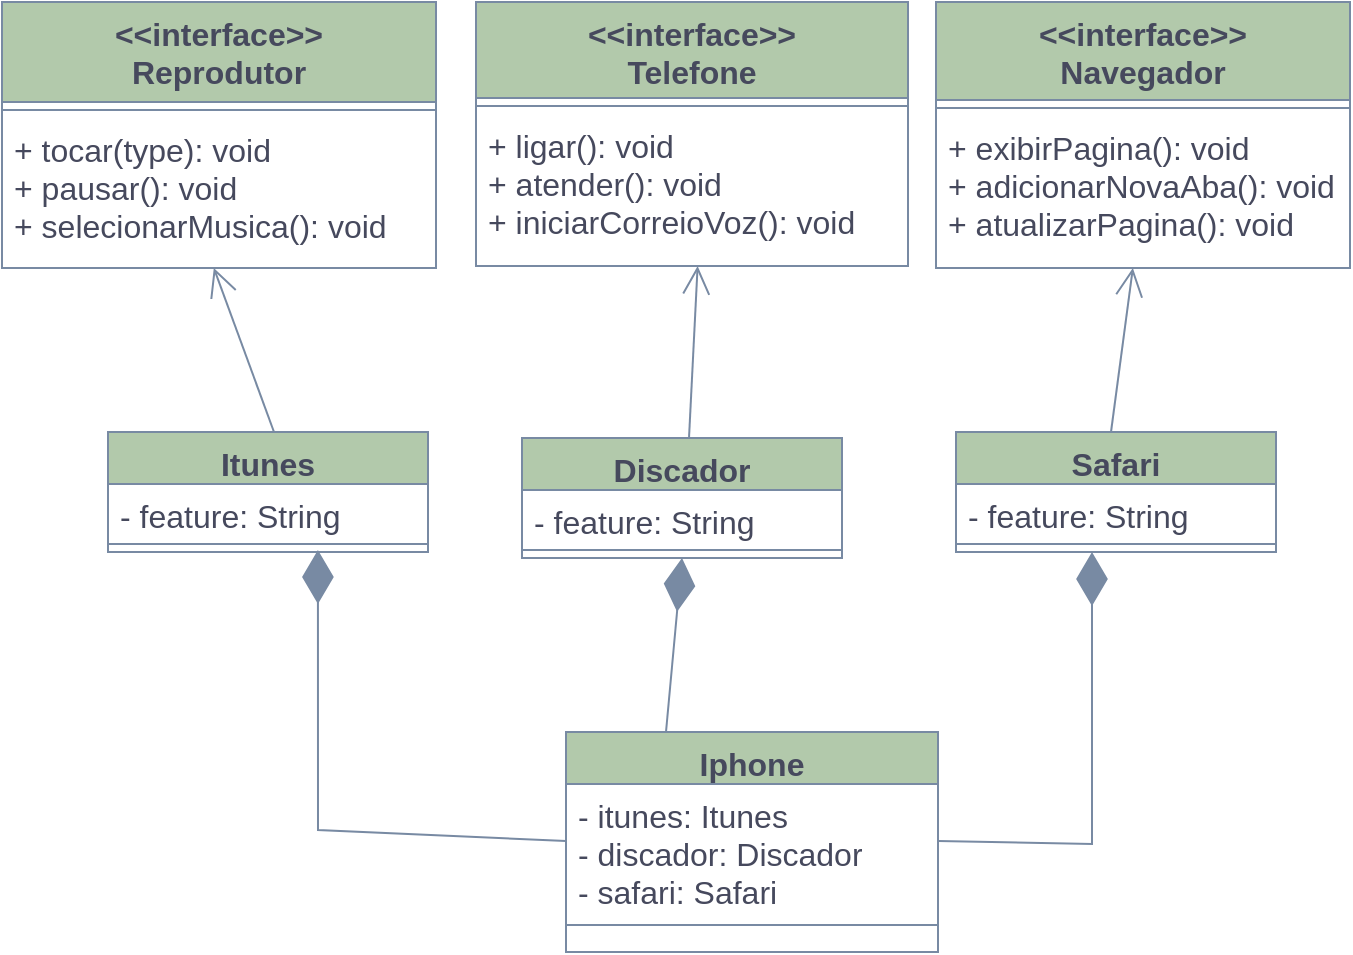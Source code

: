 <mxfile version="24.3.1" type="device">
  <diagram name="Página-1" id="ZNop8SMjnbURSUZrr-T9">
    <mxGraphModel dx="1194" dy="716" grid="0" gridSize="10" guides="1" tooltips="1" connect="1" arrows="1" fold="1" page="1" pageScale="1" pageWidth="827" pageHeight="1169" math="0" shadow="0">
      <root>
        <mxCell id="0" />
        <mxCell id="1" parent="0" />
        <mxCell id="CoJ89kQAzo0DOSbDFjdv-15" value="Iphone" style="swimlane;fontStyle=1;align=center;verticalAlign=top;childLayout=stackLayout;horizontal=1;startSize=26;horizontalStack=0;resizeParent=1;resizeParentMax=0;resizeLast=0;collapsible=1;marginBottom=0;whiteSpace=wrap;html=1;fontSize=16;shadow=0;labelBackgroundColor=none;fillColor=#B2C9AB;strokeColor=#788AA3;fontColor=#46495D;" parent="1" vertex="1">
          <mxGeometry x="309" y="729" width="186" height="110" as="geometry" />
        </mxCell>
        <mxCell id="CoJ89kQAzo0DOSbDFjdv-16" value="- itunes: Itunes&lt;div style=&quot;font-size: 16px;&quot;&gt;- discador: Discador&lt;/div&gt;&lt;div style=&quot;font-size: 16px;&quot;&gt;- safari: Safari&lt;/div&gt;" style="text;align=left;verticalAlign=top;spacingLeft=4;spacingRight=4;overflow=hidden;rotatable=0;points=[[0,0.5],[1,0.5]];portConstraint=eastwest;whiteSpace=wrap;html=1;fontSize=16;shadow=0;labelBackgroundColor=none;fontColor=#46495D;" parent="CoJ89kQAzo0DOSbDFjdv-15" vertex="1">
          <mxGeometry y="26" width="186" height="57" as="geometry" />
        </mxCell>
        <mxCell id="CoJ89kQAzo0DOSbDFjdv-17" value="" style="line;strokeWidth=1;align=left;verticalAlign=middle;spacingTop=-1;spacingLeft=3;spacingRight=3;rotatable=0;labelPosition=right;points=[];portConstraint=eastwest;fontSize=16;shadow=0;labelBackgroundColor=none;fillColor=#B2C9AB;strokeColor=#788AA3;fontColor=#46495D;" parent="CoJ89kQAzo0DOSbDFjdv-15" vertex="1">
          <mxGeometry y="83" width="186" height="27" as="geometry" />
        </mxCell>
        <mxCell id="CoJ89kQAzo0DOSbDFjdv-19" value="&amp;lt;&amp;lt;interface&amp;gt;&amp;gt;&lt;div style=&quot;font-size: 16px;&quot;&gt;Reprodutor&lt;/div&gt;" style="swimlane;fontStyle=1;align=center;verticalAlign=top;childLayout=stackLayout;horizontal=1;startSize=50;horizontalStack=0;resizeParent=1;resizeParentMax=0;resizeLast=0;collapsible=1;marginBottom=0;whiteSpace=wrap;html=1;fontSize=16;shadow=0;labelBackgroundColor=none;fillColor=#B2C9AB;strokeColor=#788AA3;fontColor=#46495D;" parent="1" vertex="1">
          <mxGeometry x="27" y="364" width="217" height="133" as="geometry" />
        </mxCell>
        <mxCell id="CoJ89kQAzo0DOSbDFjdv-21" value="" style="line;strokeWidth=1;align=left;verticalAlign=middle;spacingTop=-1;spacingLeft=3;spacingRight=3;rotatable=0;labelPosition=right;points=[];portConstraint=eastwest;fontSize=16;shadow=0;labelBackgroundColor=none;fillColor=#B2C9AB;strokeColor=#788AA3;fontColor=#46495D;" parent="CoJ89kQAzo0DOSbDFjdv-19" vertex="1">
          <mxGeometry y="50" width="217" height="8" as="geometry" />
        </mxCell>
        <mxCell id="CoJ89kQAzo0DOSbDFjdv-22" value="+ tocar(type): void&lt;div style=&quot;font-size: 16px;&quot;&gt;+ pausar(): void&lt;/div&gt;&lt;div style=&quot;font-size: 16px;&quot;&gt;+ selecionarMusica(): void&lt;/div&gt;" style="text;align=left;verticalAlign=top;spacingLeft=4;spacingRight=4;overflow=hidden;rotatable=0;points=[[0,0.5],[1,0.5]];portConstraint=eastwest;whiteSpace=wrap;html=1;fontSize=16;shadow=0;labelBackgroundColor=none;fontColor=#46495D;" parent="CoJ89kQAzo0DOSbDFjdv-19" vertex="1">
          <mxGeometry y="58" width="217" height="75" as="geometry" />
        </mxCell>
        <mxCell id="CoJ89kQAzo0DOSbDFjdv-23" value="&amp;lt;&amp;lt;interface&amp;gt;&amp;gt;&lt;div style=&quot;font-size: 16px;&quot;&gt;Navegador&lt;/div&gt;" style="swimlane;fontStyle=1;align=center;verticalAlign=top;childLayout=stackLayout;horizontal=1;startSize=49;horizontalStack=0;resizeParent=1;resizeParentMax=0;resizeLast=0;collapsible=1;marginBottom=0;whiteSpace=wrap;html=1;fontSize=16;shadow=0;labelBackgroundColor=none;fillColor=#B2C9AB;strokeColor=#788AA3;fontColor=#46495D;" parent="1" vertex="1">
          <mxGeometry x="494" y="364" width="207" height="133" as="geometry" />
        </mxCell>
        <mxCell id="CoJ89kQAzo0DOSbDFjdv-25" value="" style="line;strokeWidth=1;align=left;verticalAlign=middle;spacingTop=-1;spacingLeft=3;spacingRight=3;rotatable=0;labelPosition=right;points=[];portConstraint=eastwest;fontSize=16;shadow=0;labelBackgroundColor=none;fillColor=#B2C9AB;strokeColor=#788AA3;fontColor=#46495D;" parent="CoJ89kQAzo0DOSbDFjdv-23" vertex="1">
          <mxGeometry y="49" width="207" height="8" as="geometry" />
        </mxCell>
        <mxCell id="CoJ89kQAzo0DOSbDFjdv-26" value="+ exibirPagina(): void&lt;div style=&quot;font-size: 16px;&quot;&gt;+ adicionarNovaAba(): void&lt;/div&gt;&lt;div style=&quot;font-size: 16px;&quot;&gt;+ atualizarPagina(): void&lt;/div&gt;" style="text;align=left;verticalAlign=top;spacingLeft=4;spacingRight=4;overflow=hidden;rotatable=0;points=[[0,0.5],[1,0.5]];portConstraint=eastwest;whiteSpace=wrap;html=1;fontSize=16;shadow=0;labelBackgroundColor=none;fontColor=#46495D;" parent="CoJ89kQAzo0DOSbDFjdv-23" vertex="1">
          <mxGeometry y="57" width="207" height="76" as="geometry" />
        </mxCell>
        <mxCell id="CoJ89kQAzo0DOSbDFjdv-27" value="&amp;lt;&amp;lt;interface&amp;gt;&amp;gt;&lt;div style=&quot;font-size: 16px;&quot;&gt;Telefone&lt;/div&gt;" style="swimlane;fontStyle=1;align=center;verticalAlign=top;childLayout=stackLayout;horizontal=1;startSize=48;horizontalStack=0;resizeParent=1;resizeParentMax=0;resizeLast=0;collapsible=1;marginBottom=0;whiteSpace=wrap;html=1;fontSize=16;shadow=0;labelBackgroundColor=none;fillColor=#B2C9AB;strokeColor=#788AA3;fontColor=#46495D;" parent="1" vertex="1">
          <mxGeometry x="264" y="364" width="216" height="132" as="geometry" />
        </mxCell>
        <mxCell id="CoJ89kQAzo0DOSbDFjdv-29" value="" style="line;strokeWidth=1;align=left;verticalAlign=middle;spacingTop=-1;spacingLeft=3;spacingRight=3;rotatable=0;labelPosition=right;points=[];portConstraint=eastwest;fontSize=16;shadow=0;labelBackgroundColor=none;fillColor=#B2C9AB;strokeColor=#788AA3;fontColor=#46495D;" parent="CoJ89kQAzo0DOSbDFjdv-27" vertex="1">
          <mxGeometry y="48" width="216" height="8" as="geometry" />
        </mxCell>
        <mxCell id="CoJ89kQAzo0DOSbDFjdv-30" value="+ ligar(): void&lt;div style=&quot;font-size: 16px;&quot;&gt;+ atender(): void&lt;/div&gt;&lt;div style=&quot;font-size: 16px;&quot;&gt;+ iniciarCorreioVoz(): void&lt;/div&gt;" style="text;align=left;verticalAlign=top;spacingLeft=4;spacingRight=4;overflow=hidden;rotatable=0;points=[[0,0.5],[1,0.5]];portConstraint=eastwest;whiteSpace=wrap;html=1;fontSize=16;shadow=0;labelBackgroundColor=none;fontColor=#46495D;" parent="CoJ89kQAzo0DOSbDFjdv-27" vertex="1">
          <mxGeometry y="56" width="216" height="76" as="geometry" />
        </mxCell>
        <mxCell id="CoJ89kQAzo0DOSbDFjdv-33" value="Itunes" style="swimlane;fontStyle=1;align=center;verticalAlign=top;childLayout=stackLayout;horizontal=1;startSize=26;horizontalStack=0;resizeParent=1;resizeParentMax=0;resizeLast=0;collapsible=1;marginBottom=0;whiteSpace=wrap;html=1;fontSize=16;shadow=0;labelBackgroundColor=none;fillColor=#B2C9AB;strokeColor=#788AA3;fontColor=#46495D;" parent="1" vertex="1">
          <mxGeometry x="80" y="579" width="160" height="60" as="geometry" />
        </mxCell>
        <mxCell id="CoJ89kQAzo0DOSbDFjdv-34" value="- feature: String" style="text;align=left;verticalAlign=top;spacingLeft=4;spacingRight=4;overflow=hidden;rotatable=0;points=[[0,0.5],[1,0.5]];portConstraint=eastwest;whiteSpace=wrap;html=1;fontSize=16;shadow=0;labelBackgroundColor=none;fontColor=#46495D;" parent="CoJ89kQAzo0DOSbDFjdv-33" vertex="1">
          <mxGeometry y="26" width="160" height="26" as="geometry" />
        </mxCell>
        <mxCell id="CoJ89kQAzo0DOSbDFjdv-35" value="" style="line;strokeWidth=1;align=left;verticalAlign=middle;spacingTop=-1;spacingLeft=3;spacingRight=3;rotatable=0;labelPosition=right;points=[];portConstraint=eastwest;fontSize=16;shadow=0;labelBackgroundColor=none;fillColor=#B2C9AB;strokeColor=#788AA3;fontColor=#46495D;" parent="CoJ89kQAzo0DOSbDFjdv-33" vertex="1">
          <mxGeometry y="52" width="160" height="8" as="geometry" />
        </mxCell>
        <mxCell id="CoJ89kQAzo0DOSbDFjdv-37" value="Safari" style="swimlane;fontStyle=1;align=center;verticalAlign=top;childLayout=stackLayout;horizontal=1;startSize=26;horizontalStack=0;resizeParent=1;resizeParentMax=0;resizeLast=0;collapsible=1;marginBottom=0;whiteSpace=wrap;html=1;fontSize=16;shadow=0;labelBackgroundColor=none;fillColor=#B2C9AB;strokeColor=#788AA3;fontColor=#46495D;" parent="1" vertex="1">
          <mxGeometry x="504" y="579" width="160" height="60" as="geometry" />
        </mxCell>
        <mxCell id="CoJ89kQAzo0DOSbDFjdv-38" value="- feature: String" style="text;align=left;verticalAlign=top;spacingLeft=4;spacingRight=4;overflow=hidden;rotatable=0;points=[[0,0.5],[1,0.5]];portConstraint=eastwest;whiteSpace=wrap;html=1;fontSize=16;shadow=0;labelBackgroundColor=none;fontColor=#46495D;" parent="CoJ89kQAzo0DOSbDFjdv-37" vertex="1">
          <mxGeometry y="26" width="160" height="26" as="geometry" />
        </mxCell>
        <mxCell id="CoJ89kQAzo0DOSbDFjdv-39" value="" style="line;strokeWidth=1;align=left;verticalAlign=middle;spacingTop=-1;spacingLeft=3;spacingRight=3;rotatable=0;labelPosition=right;points=[];portConstraint=eastwest;fontSize=16;shadow=0;labelBackgroundColor=none;fillColor=#B2C9AB;strokeColor=#788AA3;fontColor=#46495D;" parent="CoJ89kQAzo0DOSbDFjdv-37" vertex="1">
          <mxGeometry y="52" width="160" height="8" as="geometry" />
        </mxCell>
        <mxCell id="CoJ89kQAzo0DOSbDFjdv-41" value="Discador" style="swimlane;fontStyle=1;align=center;verticalAlign=top;childLayout=stackLayout;horizontal=1;startSize=26;horizontalStack=0;resizeParent=1;resizeParentMax=0;resizeLast=0;collapsible=1;marginBottom=0;whiteSpace=wrap;html=1;fontSize=16;shadow=0;labelBackgroundColor=none;fillColor=#B2C9AB;strokeColor=#788AA3;fontColor=#46495D;" parent="1" vertex="1">
          <mxGeometry x="287" y="582" width="160" height="60" as="geometry" />
        </mxCell>
        <mxCell id="CoJ89kQAzo0DOSbDFjdv-42" value="- feature: String" style="text;align=left;verticalAlign=top;spacingLeft=4;spacingRight=4;overflow=hidden;rotatable=0;points=[[0,0.5],[1,0.5]];portConstraint=eastwest;whiteSpace=wrap;html=1;fontSize=16;shadow=0;labelBackgroundColor=none;fontColor=#46495D;" parent="CoJ89kQAzo0DOSbDFjdv-41" vertex="1">
          <mxGeometry y="26" width="160" height="26" as="geometry" />
        </mxCell>
        <mxCell id="CoJ89kQAzo0DOSbDFjdv-43" value="" style="line;strokeWidth=1;align=left;verticalAlign=middle;spacingTop=-1;spacingLeft=3;spacingRight=3;rotatable=0;labelPosition=right;points=[];portConstraint=eastwest;fontSize=16;shadow=0;labelBackgroundColor=none;fillColor=#B2C9AB;strokeColor=#788AA3;fontColor=#46495D;" parent="CoJ89kQAzo0DOSbDFjdv-41" vertex="1">
          <mxGeometry y="52" width="160" height="8" as="geometry" />
        </mxCell>
        <mxCell id="CoJ89kQAzo0DOSbDFjdv-47" value="" style="endArrow=open;endFill=1;endSize=12;html=1;rounded=0;entryX=0.488;entryY=1;entryDx=0;entryDy=0;entryPerimeter=0;fontSize=16;shadow=0;labelBackgroundColor=none;strokeColor=#788AA3;fontColor=default;" parent="1" target="CoJ89kQAzo0DOSbDFjdv-22" edge="1">
          <mxGeometry width="160" relative="1" as="geometry">
            <mxPoint x="163" y="579" as="sourcePoint" />
            <mxPoint x="165" y="525" as="targetPoint" />
          </mxGeometry>
        </mxCell>
        <mxCell id="CoJ89kQAzo0DOSbDFjdv-48" value="" style="endArrow=open;endFill=1;endSize=12;html=1;rounded=0;entryX=0.513;entryY=1;entryDx=0;entryDy=0;entryPerimeter=0;fontSize=16;shadow=0;labelBackgroundColor=none;strokeColor=#788AA3;fontColor=default;" parent="1" target="CoJ89kQAzo0DOSbDFjdv-30" edge="1">
          <mxGeometry width="160" relative="1" as="geometry">
            <mxPoint x="370.5" y="582" as="sourcePoint" />
            <mxPoint x="375.5" y="512" as="targetPoint" />
          </mxGeometry>
        </mxCell>
        <mxCell id="CoJ89kQAzo0DOSbDFjdv-49" value="" style="endArrow=open;endFill=1;endSize=12;html=1;rounded=0;fontSize=16;shadow=0;labelBackgroundColor=none;strokeColor=#788AA3;fontColor=default;" parent="1" target="CoJ89kQAzo0DOSbDFjdv-26" edge="1">
          <mxGeometry width="160" relative="1" as="geometry">
            <mxPoint x="581.5" y="579" as="sourcePoint" />
            <mxPoint x="586.5" y="509" as="targetPoint" />
          </mxGeometry>
        </mxCell>
        <mxCell id="CoJ89kQAzo0DOSbDFjdv-50" value="" style="endArrow=diamondThin;endFill=1;endSize=24;html=1;rounded=0;exitX=0;exitY=0.5;exitDx=0;exitDy=0;entryX=0.656;entryY=0.875;entryDx=0;entryDy=0;entryPerimeter=0;fontSize=16;shadow=0;labelBackgroundColor=none;strokeColor=#788AA3;fontColor=default;" parent="1" source="CoJ89kQAzo0DOSbDFjdv-16" target="CoJ89kQAzo0DOSbDFjdv-35" edge="1">
          <mxGeometry width="160" relative="1" as="geometry">
            <mxPoint x="150" y="789" as="sourcePoint" />
            <mxPoint x="190" y="641" as="targetPoint" />
            <Array as="points">
              <mxPoint x="185" y="778" />
            </Array>
          </mxGeometry>
        </mxCell>
        <mxCell id="CoJ89kQAzo0DOSbDFjdv-51" value="" style="endArrow=diamondThin;endFill=1;endSize=24;html=1;rounded=0;entryX=0.5;entryY=1;entryDx=0;entryDy=0;fontSize=16;shadow=0;labelBackgroundColor=none;strokeColor=#788AA3;fontColor=default;" parent="1" target="CoJ89kQAzo0DOSbDFjdv-41" edge="1">
          <mxGeometry width="160" relative="1" as="geometry">
            <mxPoint x="359" y="729" as="sourcePoint" />
            <mxPoint x="361.08" y="670.002" as="targetPoint" />
          </mxGeometry>
        </mxCell>
        <mxCell id="CoJ89kQAzo0DOSbDFjdv-52" value="" style="endArrow=diamondThin;endFill=1;endSize=24;html=1;rounded=0;entryX=0.425;entryY=1;entryDx=0;entryDy=0;entryPerimeter=0;fontSize=16;exitX=1;exitY=0.5;exitDx=0;exitDy=0;shadow=0;labelBackgroundColor=none;strokeColor=#788AA3;fontColor=default;" parent="1" source="CoJ89kQAzo0DOSbDFjdv-16" target="CoJ89kQAzo0DOSbDFjdv-39" edge="1">
          <mxGeometry width="160" relative="1" as="geometry">
            <mxPoint x="520" y="795" as="sourcePoint" />
            <mxPoint x="568" y="642" as="targetPoint" />
            <Array as="points">
              <mxPoint x="572" y="785" />
            </Array>
          </mxGeometry>
        </mxCell>
      </root>
    </mxGraphModel>
  </diagram>
</mxfile>
